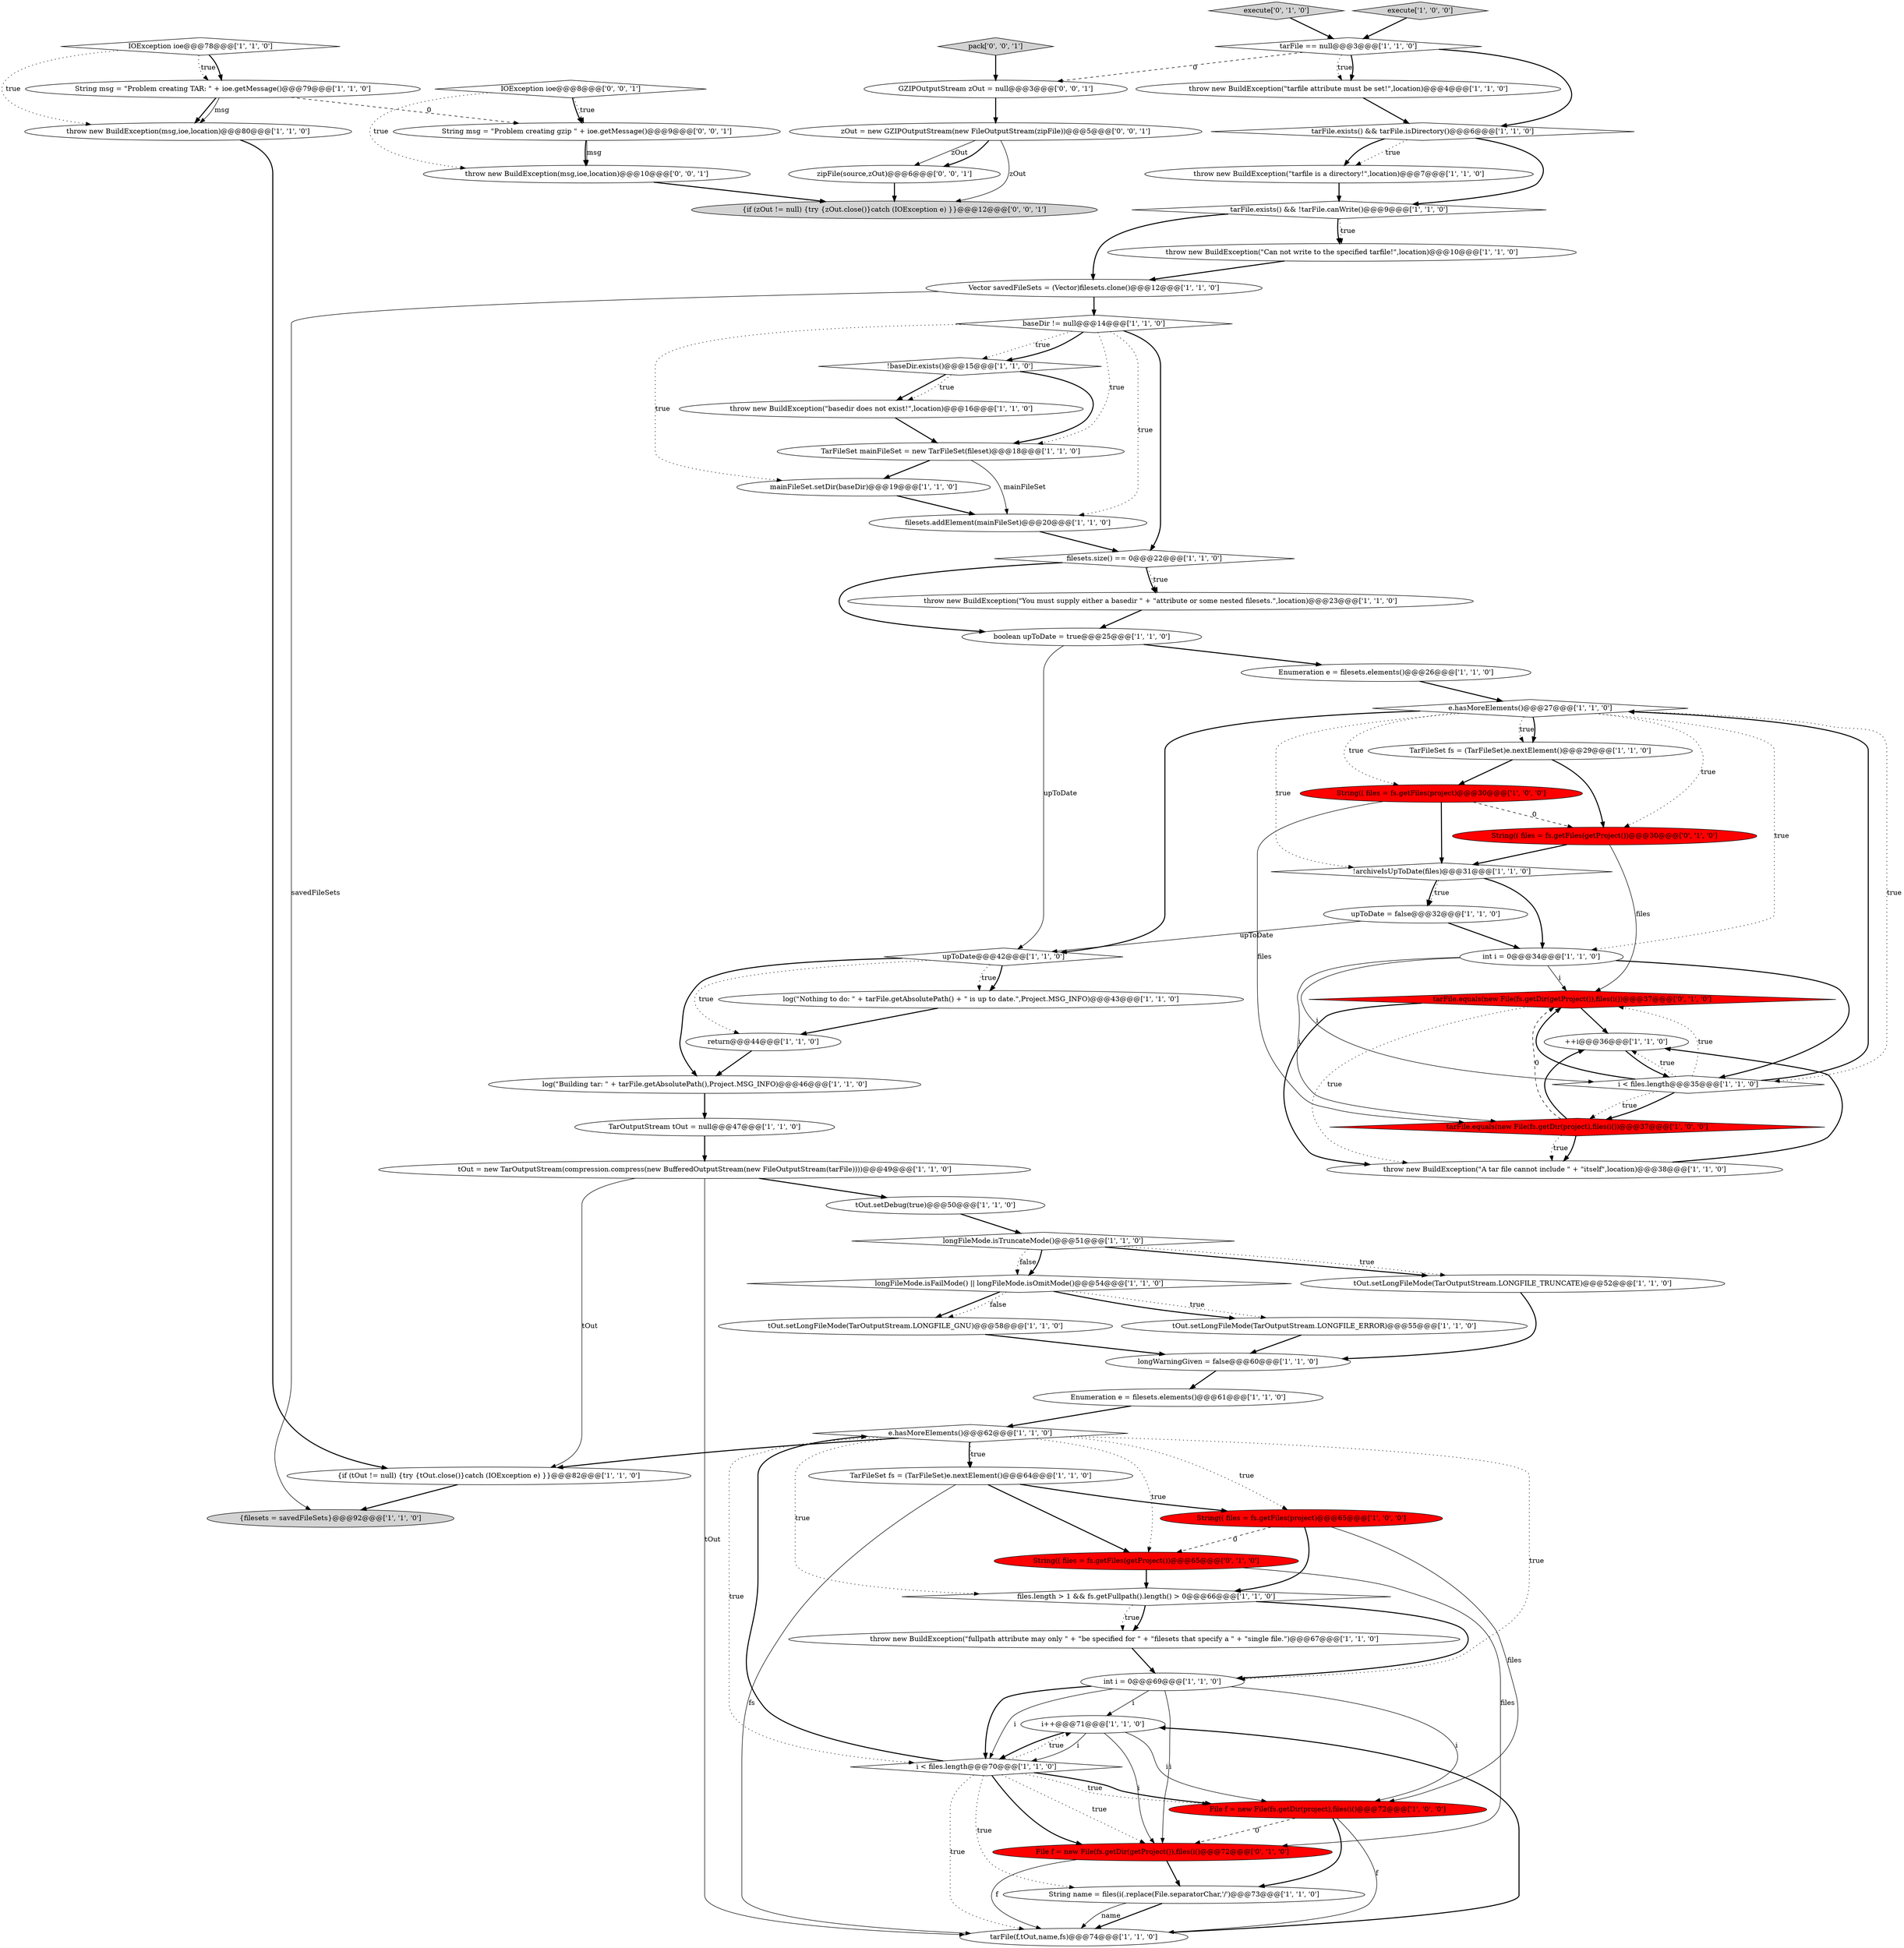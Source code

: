 digraph {
7 [style = filled, label = "longWarningGiven = false@@@60@@@['1', '1', '0']", fillcolor = white, shape = ellipse image = "AAA0AAABBB1BBB"];
63 [style = filled, label = "{if (zOut != null) {try {zOut.close()}catch (IOException e) }}@@@12@@@['0', '0', '1']", fillcolor = lightgray, shape = ellipse image = "AAA0AAABBB3BBB"];
31 [style = filled, label = "filesets.size() == 0@@@22@@@['1', '1', '0']", fillcolor = white, shape = diamond image = "AAA0AAABBB1BBB"];
48 [style = filled, label = "throw new BuildException(\"basedir does not exist!\",location)@@@16@@@['1', '1', '0']", fillcolor = white, shape = ellipse image = "AAA0AAABBB1BBB"];
20 [style = filled, label = "longFileMode.isTruncateMode()@@@51@@@['1', '1', '0']", fillcolor = white, shape = diamond image = "AAA0AAABBB1BBB"];
42 [style = filled, label = "return@@@44@@@['1', '1', '0']", fillcolor = white, shape = ellipse image = "AAA0AAABBB1BBB"];
46 [style = filled, label = "String msg = \"Problem creating TAR: \" + ioe.getMessage()@@@79@@@['1', '1', '0']", fillcolor = white, shape = ellipse image = "AAA0AAABBB1BBB"];
69 [style = filled, label = "GZIPOutputStream zOut = null@@@3@@@['0', '0', '1']", fillcolor = white, shape = ellipse image = "AAA0AAABBB3BBB"];
41 [style = filled, label = "e.hasMoreElements()@@@27@@@['1', '1', '0']", fillcolor = white, shape = diamond image = "AAA0AAABBB1BBB"];
22 [style = filled, label = "String name = files(i(.replace(File.separatorChar,'/')@@@73@@@['1', '1', '0']", fillcolor = white, shape = ellipse image = "AAA0AAABBB1BBB"];
35 [style = filled, label = "throw new BuildException(\"tarfile attribute must be set!\",location)@@@4@@@['1', '1', '0']", fillcolor = white, shape = ellipse image = "AAA0AAABBB1BBB"];
8 [style = filled, label = "tarFile.exists() && !tarFile.canWrite()@@@9@@@['1', '1', '0']", fillcolor = white, shape = diamond image = "AAA0AAABBB1BBB"];
58 [style = filled, label = "execute['0', '1', '0']", fillcolor = lightgray, shape = diamond image = "AAA0AAABBB2BBB"];
59 [style = filled, label = "String(( files = fs.getFiles(getProject())@@@30@@@['0', '1', '0']", fillcolor = red, shape = ellipse image = "AAA1AAABBB2BBB"];
27 [style = filled, label = "tarFile == null@@@3@@@['1', '1', '0']", fillcolor = white, shape = diamond image = "AAA0AAABBB1BBB"];
34 [style = filled, label = "e.hasMoreElements()@@@62@@@['1', '1', '0']", fillcolor = white, shape = diamond image = "AAA0AAABBB1BBB"];
43 [style = filled, label = "throw new BuildException(\"You must supply either a basedir \" + \"attribute or some nested filesets.\",location)@@@23@@@['1', '1', '0']", fillcolor = white, shape = ellipse image = "AAA0AAABBB1BBB"];
45 [style = filled, label = "Vector savedFileSets = (Vector)filesets.clone()@@@12@@@['1', '1', '0']", fillcolor = white, shape = ellipse image = "AAA0AAABBB1BBB"];
47 [style = filled, label = "IOException ioe@@@78@@@['1', '1', '0']", fillcolor = white, shape = diamond image = "AAA0AAABBB1BBB"];
3 [style = filled, label = "files.length > 1 && fs.getFullpath().length() > 0@@@66@@@['1', '1', '0']", fillcolor = white, shape = diamond image = "AAA0AAABBB1BBB"];
2 [style = filled, label = "upToDate = false@@@32@@@['1', '1', '0']", fillcolor = white, shape = ellipse image = "AAA0AAABBB1BBB"];
38 [style = filled, label = "TarOutputStream tOut = null@@@47@@@['1', '1', '0']", fillcolor = white, shape = ellipse image = "AAA0AAABBB1BBB"];
68 [style = filled, label = "throw new BuildException(msg,ioe,location)@@@10@@@['0', '0', '1']", fillcolor = white, shape = ellipse image = "AAA0AAABBB3BBB"];
39 [style = filled, label = "tarFile(f,tOut,name,fs)@@@74@@@['1', '1', '0']", fillcolor = white, shape = ellipse image = "AAA0AAABBB1BBB"];
65 [style = filled, label = "IOException ioe@@@8@@@['0', '0', '1']", fillcolor = white, shape = diamond image = "AAA0AAABBB3BBB"];
51 [style = filled, label = "++i@@@36@@@['1', '1', '0']", fillcolor = white, shape = ellipse image = "AAA0AAABBB1BBB"];
67 [style = filled, label = "zipFile(source,zOut)@@@6@@@['0', '0', '1']", fillcolor = white, shape = ellipse image = "AAA0AAABBB3BBB"];
50 [style = filled, label = "baseDir != null@@@14@@@['1', '1', '0']", fillcolor = white, shape = diamond image = "AAA0AAABBB1BBB"];
6 [style = filled, label = "i++@@@71@@@['1', '1', '0']", fillcolor = white, shape = ellipse image = "AAA0AAABBB1BBB"];
60 [style = filled, label = "String(( files = fs.getFiles(getProject())@@@65@@@['0', '1', '0']", fillcolor = red, shape = ellipse image = "AAA1AAABBB2BBB"];
40 [style = filled, label = "tarFile.equals(new File(fs.getDir(project),files(i())@@@37@@@['1', '0', '0']", fillcolor = red, shape = diamond image = "AAA1AAABBB1BBB"];
49 [style = filled, label = "throw new BuildException(\"Can not write to the specified tarfile!\",location)@@@10@@@['1', '1', '0']", fillcolor = white, shape = ellipse image = "AAA0AAABBB1BBB"];
52 [style = filled, label = "log(\"Building tar: \" + tarFile.getAbsolutePath(),Project.MSG_INFO)@@@46@@@['1', '1', '0']", fillcolor = white, shape = ellipse image = "AAA0AAABBB1BBB"];
53 [style = filled, label = "throw new BuildException(\"A tar file cannot include \" + \"itself\",location)@@@38@@@['1', '1', '0']", fillcolor = white, shape = ellipse image = "AAA0AAABBB1BBB"];
9 [style = filled, label = "throw new BuildException(\"fullpath attribute may only \" + \"be specified for \" + \"filesets that specify a \" + \"single file.\")@@@67@@@['1', '1', '0']", fillcolor = white, shape = ellipse image = "AAA0AAABBB1BBB"];
61 [style = filled, label = "File f = new File(fs.getDir(getProject()),files(i()@@@72@@@['0', '1', '0']", fillcolor = red, shape = ellipse image = "AAA1AAABBB2BBB"];
64 [style = filled, label = "zOut = new GZIPOutputStream(new FileOutputStream(zipFile))@@@5@@@['0', '0', '1']", fillcolor = white, shape = ellipse image = "AAA0AAABBB3BBB"];
12 [style = filled, label = "int i = 0@@@69@@@['1', '1', '0']", fillcolor = white, shape = ellipse image = "AAA0AAABBB1BBB"];
16 [style = filled, label = "i < files.length@@@35@@@['1', '1', '0']", fillcolor = white, shape = diamond image = "AAA0AAABBB1BBB"];
11 [style = filled, label = "int i = 0@@@34@@@['1', '1', '0']", fillcolor = white, shape = ellipse image = "AAA0AAABBB1BBB"];
13 [style = filled, label = "i < files.length@@@70@@@['1', '1', '0']", fillcolor = white, shape = diamond image = "AAA0AAABBB1BBB"];
17 [style = filled, label = "String(( files = fs.getFiles(project)@@@65@@@['1', '0', '0']", fillcolor = red, shape = ellipse image = "AAA1AAABBB1BBB"];
56 [style = filled, label = "String(( files = fs.getFiles(project)@@@30@@@['1', '0', '0']", fillcolor = red, shape = ellipse image = "AAA1AAABBB1BBB"];
36 [style = filled, label = "throw new BuildException(\"tarfile is a directory!\",location)@@@7@@@['1', '1', '0']", fillcolor = white, shape = ellipse image = "AAA0AAABBB1BBB"];
57 [style = filled, label = "upToDate@@@42@@@['1', '1', '0']", fillcolor = white, shape = diamond image = "AAA0AAABBB1BBB"];
66 [style = filled, label = "pack['0', '0', '1']", fillcolor = lightgray, shape = diamond image = "AAA0AAABBB3BBB"];
19 [style = filled, label = "TarFileSet mainFileSet = new TarFileSet(fileset)@@@18@@@['1', '1', '0']", fillcolor = white, shape = ellipse image = "AAA0AAABBB1BBB"];
1 [style = filled, label = "tOut.setLongFileMode(TarOutputStream.LONGFILE_TRUNCATE)@@@52@@@['1', '1', '0']", fillcolor = white, shape = ellipse image = "AAA0AAABBB1BBB"];
25 [style = filled, label = "TarFileSet fs = (TarFileSet)e.nextElement()@@@29@@@['1', '1', '0']", fillcolor = white, shape = ellipse image = "AAA0AAABBB1BBB"];
32 [style = filled, label = "tOut.setLongFileMode(TarOutputStream.LONGFILE_ERROR)@@@55@@@['1', '1', '0']", fillcolor = white, shape = ellipse image = "AAA0AAABBB1BBB"];
10 [style = filled, label = "mainFileSet.setDir(baseDir)@@@19@@@['1', '1', '0']", fillcolor = white, shape = ellipse image = "AAA0AAABBB1BBB"];
18 [style = filled, label = "tOut.setDebug(true)@@@50@@@['1', '1', '0']", fillcolor = white, shape = ellipse image = "AAA0AAABBB1BBB"];
62 [style = filled, label = "tarFile.equals(new File(fs.getDir(getProject()),files(i())@@@37@@@['0', '1', '0']", fillcolor = red, shape = diamond image = "AAA1AAABBB2BBB"];
29 [style = filled, label = "{filesets = savedFileSets}@@@92@@@['1', '1', '0']", fillcolor = lightgray, shape = ellipse image = "AAA0AAABBB1BBB"];
14 [style = filled, label = "!baseDir.exists()@@@15@@@['1', '1', '0']", fillcolor = white, shape = diamond image = "AAA0AAABBB1BBB"];
54 [style = filled, label = "TarFileSet fs = (TarFileSet)e.nextElement()@@@64@@@['1', '1', '0']", fillcolor = white, shape = ellipse image = "AAA0AAABBB1BBB"];
21 [style = filled, label = "tOut.setLongFileMode(TarOutputStream.LONGFILE_GNU)@@@58@@@['1', '1', '0']", fillcolor = white, shape = ellipse image = "AAA0AAABBB1BBB"];
24 [style = filled, label = "execute['1', '0', '0']", fillcolor = lightgray, shape = diamond image = "AAA0AAABBB1BBB"];
30 [style = filled, label = "{if (tOut != null) {try {tOut.close()}catch (IOException e) }}@@@82@@@['1', '1', '0']", fillcolor = white, shape = ellipse image = "AAA0AAABBB1BBB"];
26 [style = filled, label = "Enumeration e = filesets.elements()@@@26@@@['1', '1', '0']", fillcolor = white, shape = ellipse image = "AAA0AAABBB1BBB"];
5 [style = filled, label = "throw new BuildException(msg,ioe,location)@@@80@@@['1', '1', '0']", fillcolor = white, shape = ellipse image = "AAA0AAABBB1BBB"];
23 [style = filled, label = "filesets.addElement(mainFileSet)@@@20@@@['1', '1', '0']", fillcolor = white, shape = ellipse image = "AAA0AAABBB1BBB"];
33 [style = filled, label = "Enumeration e = filesets.elements()@@@61@@@['1', '1', '0']", fillcolor = white, shape = ellipse image = "AAA0AAABBB1BBB"];
44 [style = filled, label = "log(\"Nothing to do: \" + tarFile.getAbsolutePath() + \" is up to date.\",Project.MSG_INFO)@@@43@@@['1', '1', '0']", fillcolor = white, shape = ellipse image = "AAA0AAABBB1BBB"];
55 [style = filled, label = "tOut = new TarOutputStream(compression.compress(new BufferedOutputStream(new FileOutputStream(tarFile))))@@@49@@@['1', '1', '0']", fillcolor = white, shape = ellipse image = "AAA0AAABBB1BBB"];
15 [style = filled, label = "boolean upToDate = true@@@25@@@['1', '1', '0']", fillcolor = white, shape = ellipse image = "AAA0AAABBB1BBB"];
70 [style = filled, label = "String msg = \"Problem creating gzip \" + ioe.getMessage()@@@9@@@['0', '0', '1']", fillcolor = white, shape = ellipse image = "AAA0AAABBB3BBB"];
0 [style = filled, label = "tarFile.exists() && tarFile.isDirectory()@@@6@@@['1', '1', '0']", fillcolor = white, shape = diamond image = "AAA0AAABBB1BBB"];
4 [style = filled, label = "longFileMode.isFailMode() || longFileMode.isOmitMode()@@@54@@@['1', '1', '0']", fillcolor = white, shape = diamond image = "AAA0AAABBB1BBB"];
28 [style = filled, label = "!archiveIsUpToDate(files)@@@31@@@['1', '1', '0']", fillcolor = white, shape = diamond image = "AAA0AAABBB1BBB"];
37 [style = filled, label = "File f = new File(fs.getDir(project),files(i()@@@72@@@['1', '0', '0']", fillcolor = red, shape = ellipse image = "AAA1AAABBB1BBB"];
34->12 [style = dotted, label="true"];
64->67 [style = solid, label="zOut"];
12->37 [style = solid, label="i"];
46->70 [style = dashed, label="0"];
45->29 [style = solid, label="savedFileSets"];
46->5 [style = bold, label=""];
39->6 [style = bold, label=""];
6->13 [style = solid, label="i"];
30->29 [style = bold, label=""];
11->16 [style = solid, label="i"];
25->59 [style = bold, label=""];
15->57 [style = solid, label="upToDate"];
16->41 [style = bold, label=""];
56->40 [style = solid, label="files"];
19->23 [style = solid, label="mainFileSet"];
61->22 [style = bold, label=""];
57->44 [style = dotted, label="true"];
62->53 [style = bold, label=""];
47->46 [style = dotted, label="true"];
0->8 [style = bold, label=""];
70->68 [style = bold, label=""];
41->59 [style = dotted, label="true"];
13->37 [style = dotted, label="true"];
65->70 [style = dotted, label="true"];
5->30 [style = bold, label=""];
27->35 [style = dotted, label="true"];
24->27 [style = bold, label=""];
16->40 [style = dotted, label="true"];
14->48 [style = bold, label=""];
46->5 [style = solid, label="msg"];
16->62 [style = bold, label=""];
38->55 [style = bold, label=""];
13->39 [style = dotted, label="true"];
62->53 [style = dotted, label="true"];
41->11 [style = dotted, label="true"];
13->6 [style = dotted, label="true"];
11->16 [style = bold, label=""];
13->34 [style = bold, label=""];
54->39 [style = solid, label="fs"];
16->40 [style = bold, label=""];
34->13 [style = dotted, label="true"];
27->0 [style = bold, label=""];
55->39 [style = solid, label="tOut"];
37->39 [style = solid, label="f"];
61->39 [style = solid, label="f"];
54->60 [style = bold, label=""];
40->51 [style = bold, label=""];
41->28 [style = dotted, label="true"];
47->5 [style = dotted, label="true"];
50->14 [style = dotted, label="true"];
28->2 [style = dotted, label="true"];
4->21 [style = bold, label=""];
34->54 [style = bold, label=""];
54->17 [style = bold, label=""];
69->64 [style = bold, label=""];
32->7 [style = bold, label=""];
51->16 [style = bold, label=""];
59->62 [style = solid, label="files"];
0->36 [style = bold, label=""];
66->69 [style = bold, label=""];
7->33 [style = bold, label=""];
13->37 [style = bold, label=""];
18->20 [style = bold, label=""];
35->0 [style = bold, label=""];
2->57 [style = solid, label="upToDate"];
13->22 [style = dotted, label="true"];
50->31 [style = bold, label=""];
13->61 [style = bold, label=""];
50->10 [style = dotted, label="true"];
14->48 [style = dotted, label="true"];
64->63 [style = solid, label="zOut"];
21->7 [style = bold, label=""];
59->28 [style = bold, label=""];
31->43 [style = dotted, label="true"];
57->42 [style = dotted, label="true"];
4->32 [style = dotted, label="true"];
11->40 [style = solid, label="i"];
6->37 [style = solid, label="i"];
40->62 [style = dashed, label="0"];
23->31 [style = bold, label=""];
49->45 [style = bold, label=""];
50->23 [style = dotted, label="true"];
44->42 [style = bold, label=""];
70->68 [style = solid, label="msg"];
40->53 [style = bold, label=""];
62->51 [style = bold, label=""];
42->52 [style = bold, label=""];
55->18 [style = bold, label=""];
41->25 [style = dotted, label="true"];
68->63 [style = bold, label=""];
41->16 [style = dotted, label="true"];
14->19 [style = bold, label=""];
19->10 [style = bold, label=""];
50->14 [style = bold, label=""];
3->9 [style = dotted, label="true"];
20->1 [style = bold, label=""];
3->12 [style = bold, label=""];
16->51 [style = dotted, label="true"];
1->7 [style = bold, label=""];
16->62 [style = dotted, label="true"];
27->35 [style = bold, label=""];
12->61 [style = solid, label="i"];
65->68 [style = dotted, label="true"];
3->9 [style = bold, label=""];
34->60 [style = dotted, label="true"];
12->13 [style = bold, label=""];
26->41 [style = bold, label=""];
37->22 [style = bold, label=""];
60->3 [style = bold, label=""];
55->30 [style = solid, label="tOut"];
20->4 [style = dotted, label="false"];
12->6 [style = solid, label="i"];
11->62 [style = solid, label="i"];
20->1 [style = dotted, label="true"];
67->63 [style = bold, label=""];
10->23 [style = bold, label=""];
8->45 [style = bold, label=""];
6->13 [style = bold, label=""];
17->3 [style = bold, label=""];
36->8 [style = bold, label=""];
31->43 [style = bold, label=""];
22->39 [style = bold, label=""];
64->67 [style = bold, label=""];
9->12 [style = bold, label=""];
6->61 [style = solid, label="i"];
2->11 [style = bold, label=""];
40->53 [style = dotted, label="true"];
50->19 [style = dotted, label="true"];
58->27 [style = bold, label=""];
53->51 [style = bold, label=""];
65->70 [style = bold, label=""];
25->56 [style = bold, label=""];
28->11 [style = bold, label=""];
52->38 [style = bold, label=""];
47->46 [style = bold, label=""];
31->15 [style = bold, label=""];
41->57 [style = bold, label=""];
34->30 [style = bold, label=""];
0->36 [style = dotted, label="true"];
15->26 [style = bold, label=""];
20->4 [style = bold, label=""];
41->56 [style = dotted, label="true"];
57->52 [style = bold, label=""];
17->37 [style = solid, label="files"];
28->2 [style = bold, label=""];
34->3 [style = dotted, label="true"];
22->39 [style = solid, label="name"];
4->21 [style = dotted, label="false"];
34->17 [style = dotted, label="true"];
43->15 [style = bold, label=""];
45->50 [style = bold, label=""];
27->69 [style = dashed, label="0"];
56->28 [style = bold, label=""];
60->61 [style = solid, label="files"];
12->13 [style = solid, label="i"];
56->59 [style = dashed, label="0"];
48->19 [style = bold, label=""];
34->54 [style = dotted, label="true"];
8->49 [style = bold, label=""];
57->44 [style = bold, label=""];
37->61 [style = dashed, label="0"];
41->25 [style = bold, label=""];
17->60 [style = dashed, label="0"];
33->34 [style = bold, label=""];
13->61 [style = dotted, label="true"];
4->32 [style = bold, label=""];
8->49 [style = dotted, label="true"];
}
